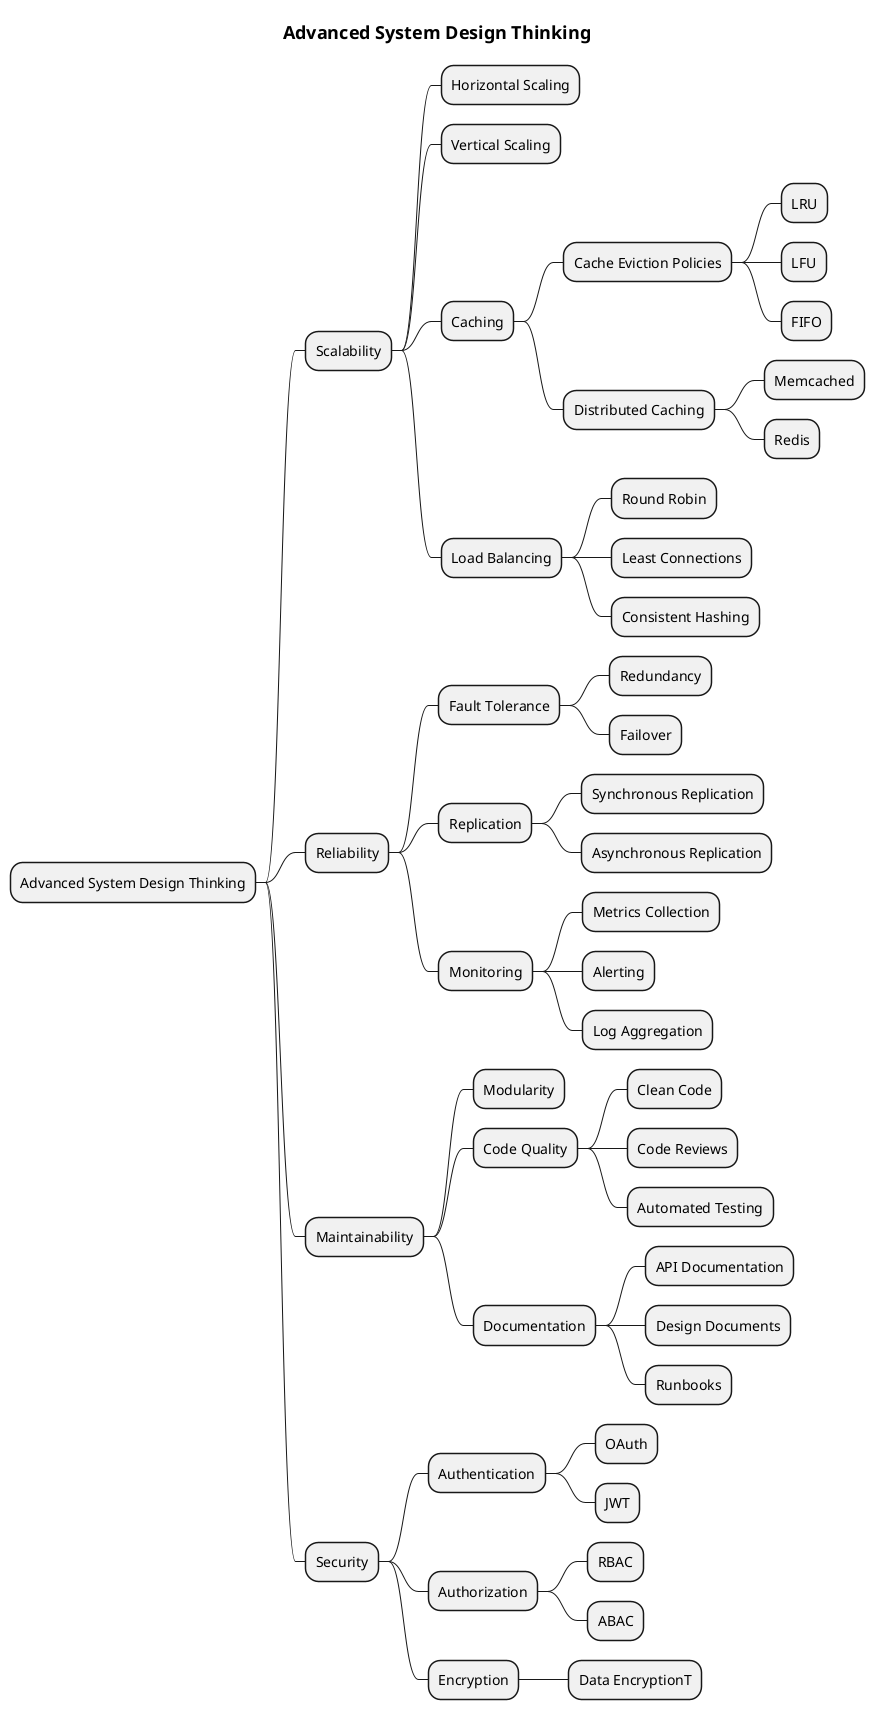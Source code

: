 

@startmindmap


title =  Advanced System Design Thinking
* Advanced System Design Thinking
** Scalability
*** Horizontal Scaling
*** Vertical Scaling
*** Caching
**** Cache Eviction Policies
***** LRU
***** LFU
***** FIFO
**** Distributed Caching
***** Memcached
***** Redis
*** Load Balancing
**** Round Robin
**** Least Connections
**** Consistent Hashing
** Reliability
*** Fault Tolerance
**** Redundancy
**** Failover
*** Replication
**** Synchronous Replication
**** Asynchronous Replication
*** Monitoring
**** Metrics Collection
**** Alerting
**** Log Aggregation
** Maintainability
*** Modularity
*** Code Quality
**** Clean Code
**** Code Reviews
**** Automated Testing
*** Documentation
**** API Documentation
**** Design Documents
**** Runbooks
** Security
*** Authentication
**** OAuth
**** JWT
*** Authorization
**** RBAC
**** ABAC
*** Encryption
**** Data EncryptionT

@endmindmap